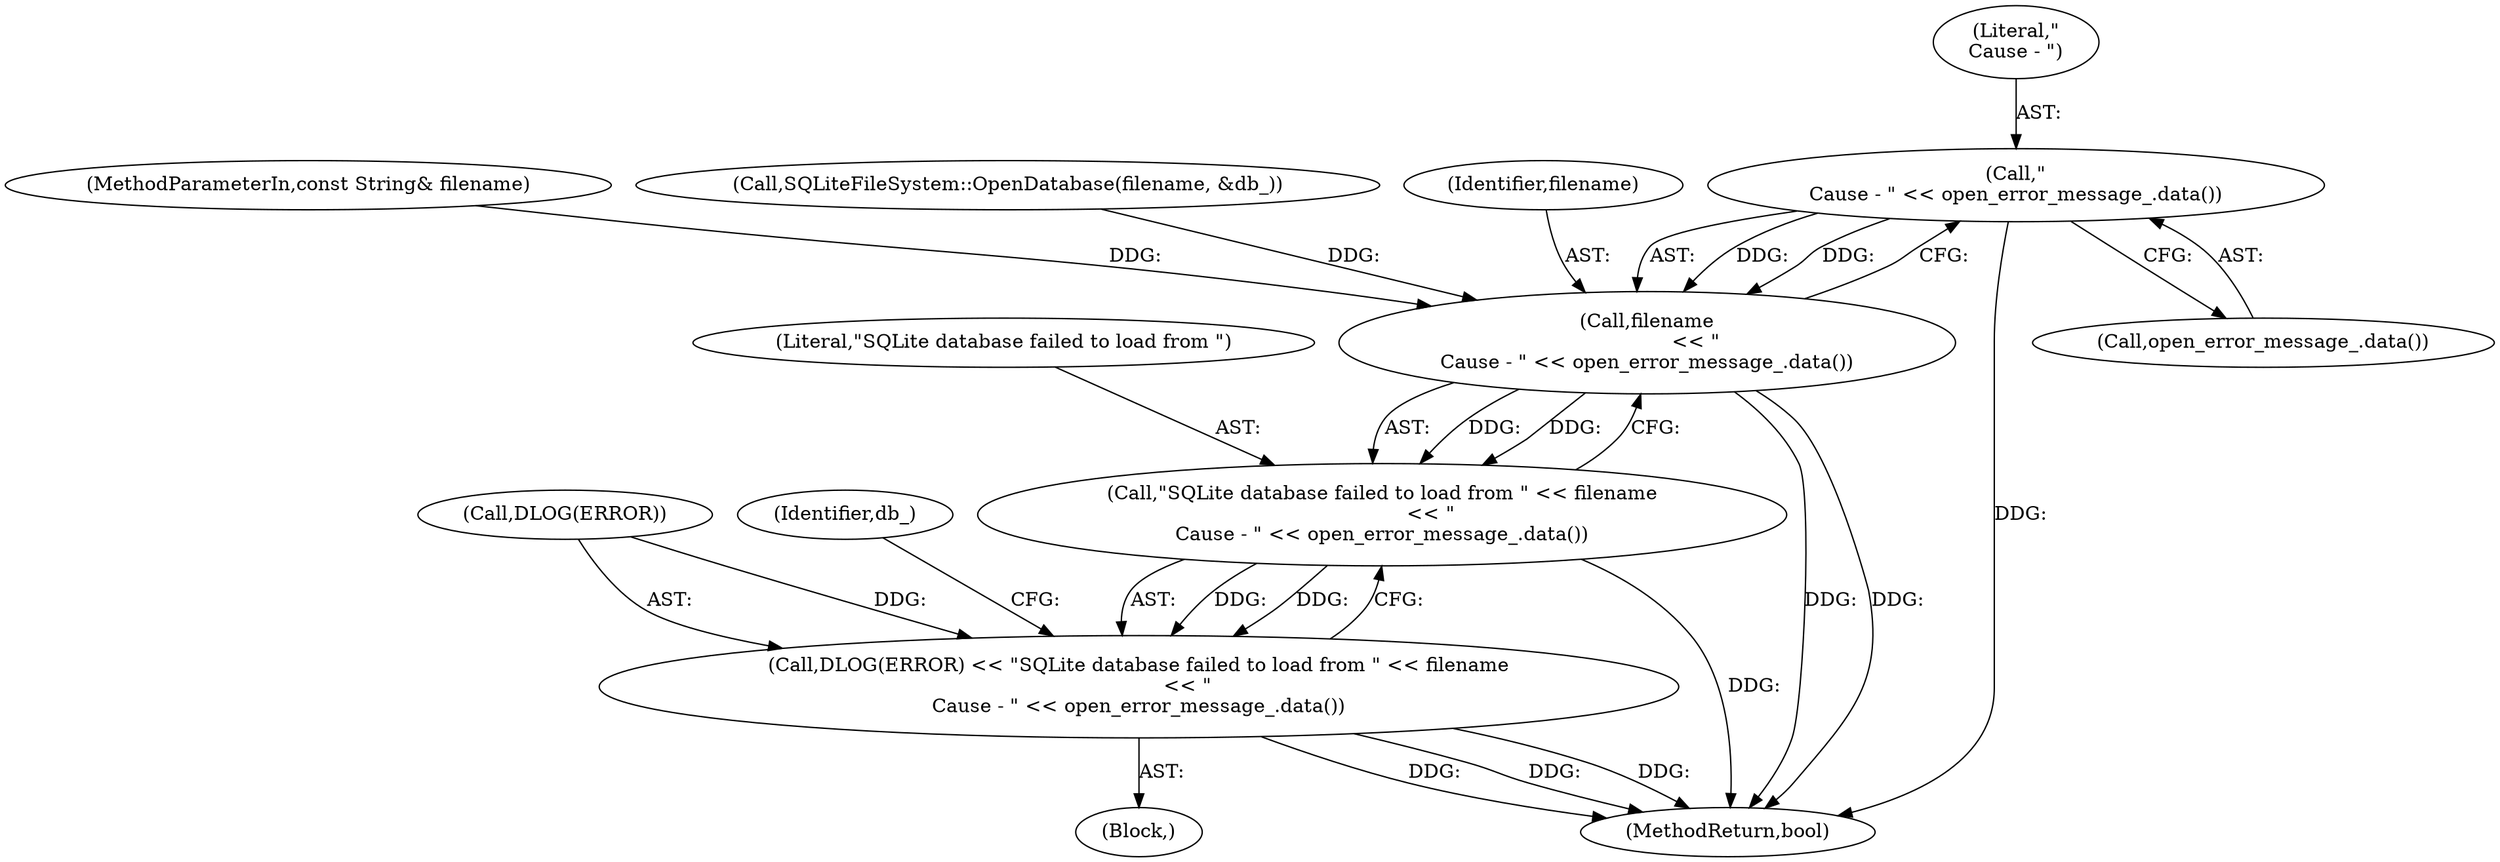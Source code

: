 digraph "0_Chrome_a06c5187775536a68f035f16cdb8bc47b9bfad24@API" {
"1000132" [label="(Call,\"\nCause - \" << open_error_message_.data())"];
"1000130" [label="(Call,filename\n                << \"\nCause - \" << open_error_message_.data())"];
"1000128" [label="(Call,\"SQLite database failed to load from \" << filename\n                << \"\nCause - \" << open_error_message_.data())"];
"1000125" [label="(Call,DLOG(ERROR) << \"SQLite database failed to load from \" << filename\n                << \"\nCause - \" << open_error_message_.data())"];
"1000223" [label="(MethodReturn,bool)"];
"1000104" [label="(MethodParameterIn,const String& filename)"];
"1000134" [label="(Call,open_error_message_.data())"];
"1000109" [label="(Call,SQLiteFileSystem::OpenDatabase(filename, &db_))"];
"1000129" [label="(Literal,\"SQLite database failed to load from \")"];
"1000133" [label="(Literal,\"\nCause - \")"];
"1000125" [label="(Call,DLOG(ERROR) << \"SQLite database failed to load from \" << filename\n                << \"\nCause - \" << open_error_message_.data())"];
"1000117" [label="(Block,)"];
"1000131" [label="(Identifier,filename)"];
"1000126" [label="(Call,DLOG(ERROR))"];
"1000130" [label="(Call,filename\n                << \"\nCause - \" << open_error_message_.data())"];
"1000136" [label="(Identifier,db_)"];
"1000128" [label="(Call,\"SQLite database failed to load from \" << filename\n                << \"\nCause - \" << open_error_message_.data())"];
"1000132" [label="(Call,\"\nCause - \" << open_error_message_.data())"];
"1000132" -> "1000130"  [label="AST: "];
"1000132" -> "1000134"  [label="CFG: "];
"1000133" -> "1000132"  [label="AST: "];
"1000134" -> "1000132"  [label="AST: "];
"1000130" -> "1000132"  [label="CFG: "];
"1000132" -> "1000223"  [label="DDG: "];
"1000132" -> "1000130"  [label="DDG: "];
"1000132" -> "1000130"  [label="DDG: "];
"1000130" -> "1000128"  [label="AST: "];
"1000131" -> "1000130"  [label="AST: "];
"1000128" -> "1000130"  [label="CFG: "];
"1000130" -> "1000223"  [label="DDG: "];
"1000130" -> "1000223"  [label="DDG: "];
"1000130" -> "1000128"  [label="DDG: "];
"1000130" -> "1000128"  [label="DDG: "];
"1000109" -> "1000130"  [label="DDG: "];
"1000104" -> "1000130"  [label="DDG: "];
"1000128" -> "1000125"  [label="AST: "];
"1000129" -> "1000128"  [label="AST: "];
"1000125" -> "1000128"  [label="CFG: "];
"1000128" -> "1000223"  [label="DDG: "];
"1000128" -> "1000125"  [label="DDG: "];
"1000128" -> "1000125"  [label="DDG: "];
"1000125" -> "1000117"  [label="AST: "];
"1000126" -> "1000125"  [label="AST: "];
"1000136" -> "1000125"  [label="CFG: "];
"1000125" -> "1000223"  [label="DDG: "];
"1000125" -> "1000223"  [label="DDG: "];
"1000125" -> "1000223"  [label="DDG: "];
"1000126" -> "1000125"  [label="DDG: "];
}
